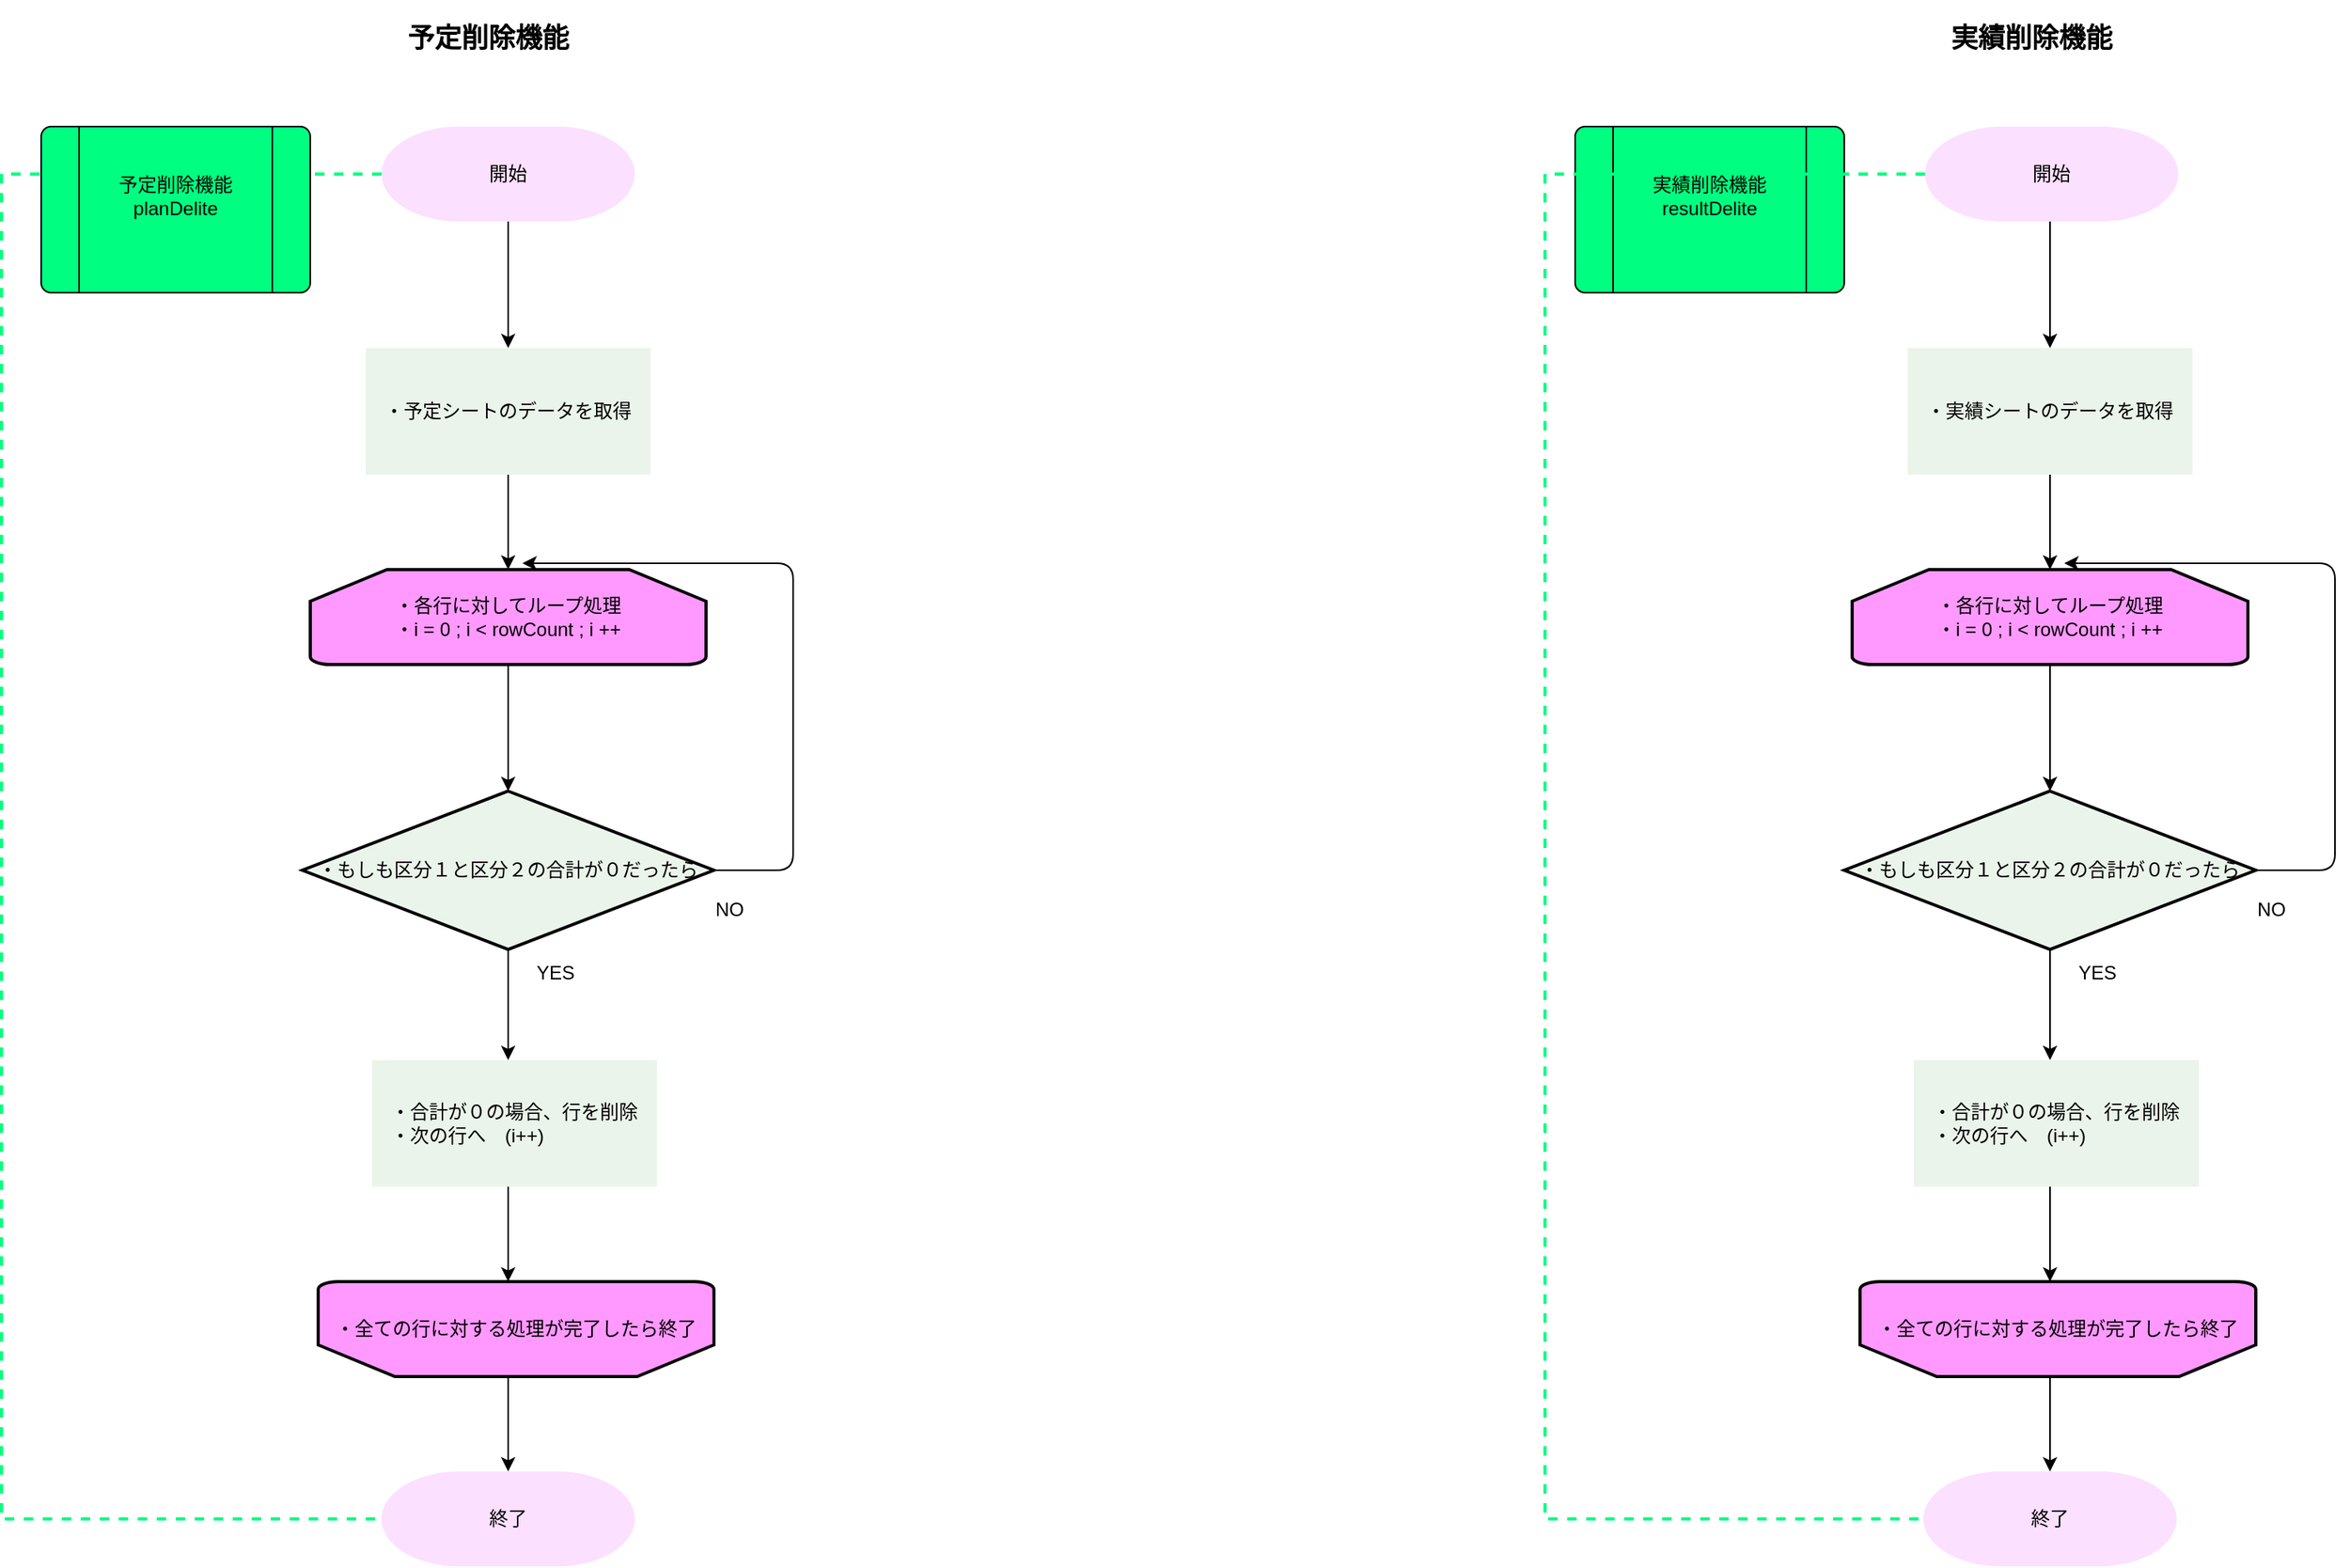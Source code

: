 <mxfile>
    <diagram id="EOn-nbgeJf4J-93F_MQr" name="ページ1">
        <mxGraphModel dx="808" dy="692" grid="0" gridSize="10" guides="1" tooltips="1" connect="1" arrows="1" fold="1" page="1" pageScale="1" pageWidth="827" pageHeight="1169" background="#ffffff" math="0" shadow="0">
            <root>
                <mxCell id="0"/>
                <mxCell id="1" parent="0"/>
                <mxCell id="2" value="&lt;font color=&quot;#000000&quot; style=&quot;font-size: 17px;&quot;&gt;予定削除機能&lt;/font&gt;" style="text;strokeColor=none;align=center;fillColor=none;html=1;verticalAlign=middle;whiteSpace=wrap;rounded=0;fontStyle=1;fontSize=17;" vertex="1" parent="1">
                    <mxGeometry x="383.5" y="160" width="206.5" height="49" as="geometry"/>
                </mxCell>
                <mxCell id="3" value="" style="edgeStyle=none;html=1;strokeColor=#000000;fontColor=#000000;" edge="1" parent="1" source="4" target="8">
                    <mxGeometry relative="1" as="geometry"/>
                </mxCell>
                <mxCell id="4" value="開始" style="strokeWidth=2;html=1;shape=mxgraph.flowchart.terminator;whiteSpace=wrap;fontColor=#000000;fillColor=#FCE0FF;strokeColor=none;" vertex="1" parent="1">
                    <mxGeometry x="420" y="240" width="160" height="60" as="geometry"/>
                </mxCell>
                <mxCell id="5" value="" style="strokeWidth=2;html=1;shape=mxgraph.flowchart.annotation_1;align=left;pointerEvents=1;dashed=1;labelBackgroundColor=none;strokeColor=#00FF80;fontSize=12;fontColor=#000000;fillColor=#CCFFE6;" vertex="1" parent="1">
                    <mxGeometry x="180" y="270" width="240" height="850" as="geometry"/>
                </mxCell>
                <mxCell id="30" value="" style="edgeStyle=none;html=1;strokeColor=#000000;" edge="1" parent="1" source="7">
                    <mxGeometry relative="1" as="geometry">
                        <mxPoint x="500" y="660" as="targetPoint"/>
                    </mxGeometry>
                </mxCell>
                <mxCell id="8" value="&lt;div style=&quot;text-align: left;&quot;&gt;・予定シートのデータを取得&lt;/div&gt;&lt;div style=&quot;text-align: left;&quot;&gt;&lt;/div&gt;" style="whiteSpace=wrap;html=1;fillColor=#EBF4EB;strokeColor=none;fontColor=#000000;strokeWidth=2;" vertex="1" parent="1">
                    <mxGeometry x="410" y="380" width="180" height="80" as="geometry"/>
                </mxCell>
                <mxCell id="9" value="" style="edgeStyle=none;html=1;strokeColor=#000000;fontColor=#000000;" edge="1" parent="1">
                    <mxGeometry relative="1" as="geometry">
                        <mxPoint x="500" y="460" as="sourcePoint"/>
                        <mxPoint x="500" y="520" as="targetPoint"/>
                    </mxGeometry>
                </mxCell>
                <mxCell id="11" value="YES" style="text;strokeColor=none;align=center;fillColor=none;html=1;verticalAlign=middle;whiteSpace=wrap;rounded=0;fontColor=#000000;" vertex="1" parent="1">
                    <mxGeometry x="500" y="760" width="60" height="30" as="geometry"/>
                </mxCell>
                <mxCell id="15" value="" style="verticalLabelPosition=bottom;verticalAlign=top;html=1;shape=process;whiteSpace=wrap;rounded=1;size=0.14;arcSize=6;fontColor=#000000;fillColor=#00FF80;" vertex="1" parent="1">
                    <mxGeometry x="205" y="240" width="170" height="105" as="geometry"/>
                </mxCell>
                <mxCell id="6" value="予定削除機能&lt;br&gt;planDelite" style="text;strokeColor=none;align=center;fillColor=none;html=1;verticalAlign=middle;whiteSpace=wrap;rounded=0;dashed=1;labelBackgroundColor=none;fontSize=12;fontColor=#000000;" vertex="1" parent="1">
                    <mxGeometry x="225" y="250" width="130" height="67.5" as="geometry"/>
                </mxCell>
                <mxCell id="16" value="&lt;font color=&quot;#000000&quot; style=&quot;font-size: 17px;&quot;&gt;実績削除機能&lt;/font&gt;" style="text;strokeColor=none;align=center;fillColor=none;html=1;verticalAlign=middle;whiteSpace=wrap;rounded=0;fontStyle=1;fontSize=17;" vertex="1" parent="1">
                    <mxGeometry x="1358.5" y="160" width="206.5" height="49" as="geometry"/>
                </mxCell>
                <mxCell id="18" value="開始" style="strokeWidth=2;html=1;shape=mxgraph.flowchart.terminator;whiteSpace=wrap;fontColor=#000000;fillColor=#FCE0FF;strokeColor=none;" vertex="1" parent="1">
                    <mxGeometry x="1395" y="240" width="160" height="60" as="geometry"/>
                </mxCell>
                <mxCell id="26" value="" style="verticalLabelPosition=bottom;verticalAlign=top;html=1;shape=process;whiteSpace=wrap;rounded=1;size=0.14;arcSize=6;fontColor=#000000;fillColor=#00FF80;" vertex="1" parent="1">
                    <mxGeometry x="1174" y="240" width="170" height="105" as="geometry"/>
                </mxCell>
                <mxCell id="28" value="" style="strokeWidth=2;html=1;shape=mxgraph.flowchart.annotation_1;align=left;pointerEvents=1;dashed=1;labelBackgroundColor=none;strokeColor=#00FF80;fontSize=12;fontColor=#000000;fillColor=#CCFFE6;" vertex="1" parent="1">
                    <mxGeometry x="1155" y="270" width="240" height="850" as="geometry"/>
                </mxCell>
                <mxCell id="7" value="&lt;div style=&quot;text-align: left;&quot;&gt;&lt;span style=&quot;color: rgb(0, 0, 0); background-color: initial;&quot;&gt;・各行に対してループ処理&lt;/span&gt;&lt;/div&gt;&lt;font color=&quot;#000000&quot;&gt;&lt;div style=&quot;text-align: left;&quot;&gt;&lt;span style=&quot;background-color: initial;&quot;&gt;・i = 0 ; i &amp;lt; rowCount ; i ++&lt;/span&gt;&lt;/div&gt;&lt;/font&gt;" style="strokeWidth=2;html=1;shape=mxgraph.flowchart.loop_limit;whiteSpace=wrap;fillColor=#FF99FF;" vertex="1" parent="1">
                    <mxGeometry x="375" y="520" width="250" height="60" as="geometry"/>
                </mxCell>
                <mxCell id="31" value="・もしも区分１と区分２の合計が０だったら" style="strokeWidth=2;html=1;shape=mxgraph.flowchart.decision;whiteSpace=wrap;fontColor=#000000;fillColor=#EBF4EB;" vertex="1" parent="1">
                    <mxGeometry x="370" y="660" width="260" height="100" as="geometry"/>
                </mxCell>
                <mxCell id="32" value="" style="edgeStyle=none;html=1;strokeColor=#000000;" edge="1" parent="1">
                    <mxGeometry relative="1" as="geometry">
                        <mxPoint x="500" y="760" as="sourcePoint"/>
                        <mxPoint x="500" y="830" as="targetPoint"/>
                    </mxGeometry>
                </mxCell>
                <mxCell id="33" value="" style="edgeStyle=none;orthogonalLoop=1;jettySize=auto;html=1;strokeColor=#000000;fontColor=#000000;exitX=1;exitY=0.5;exitDx=0;exitDy=0;exitPerimeter=0;entryX=0.536;entryY=-0.067;entryDx=0;entryDy=0;entryPerimeter=0;" edge="1" parent="1" target="7">
                    <mxGeometry width="80" relative="1" as="geometry">
                        <mxPoint x="630" y="710" as="sourcePoint"/>
                        <mxPoint x="630" y="510" as="targetPoint"/>
                        <Array as="points">
                            <mxPoint x="680" y="710"/>
                            <mxPoint x="680" y="516"/>
                        </Array>
                    </mxGeometry>
                </mxCell>
                <mxCell id="34" value="&lt;div style=&quot;text-align: left;&quot;&gt;・合計が０の場合、行を削除&lt;/div&gt;&lt;div style=&quot;text-align: left;&quot;&gt;・次の行へ　(i++)&lt;/div&gt;&lt;div style=&quot;text-align: left;&quot;&gt;&lt;/div&gt;" style="whiteSpace=wrap;html=1;fillColor=#EBF4EB;strokeColor=none;fontColor=#000000;strokeWidth=2;" vertex="1" parent="1">
                    <mxGeometry x="414" y="830" width="180" height="80" as="geometry"/>
                </mxCell>
                <mxCell id="35" value="" style="edgeStyle=none;html=1;strokeColor=#000000;" edge="1" parent="1">
                    <mxGeometry relative="1" as="geometry">
                        <mxPoint x="500" y="910" as="sourcePoint"/>
                        <mxPoint x="500" y="970" as="targetPoint"/>
                    </mxGeometry>
                </mxCell>
                <mxCell id="36" value="&lt;div style=&quot;text-align: left;&quot;&gt;&lt;font color=&quot;#000000&quot;&gt;・全ての行に対する処理が完了したら終了&lt;/font&gt;&lt;/div&gt;" style="strokeWidth=2;html=1;shape=mxgraph.flowchart.loop_limit;whiteSpace=wrap;fillColor=#FF99FF;direction=west;" vertex="1" parent="1">
                    <mxGeometry x="380" y="970" width="250" height="60" as="geometry"/>
                </mxCell>
                <mxCell id="37" value="NO" style="text;strokeColor=none;align=center;fillColor=none;html=1;verticalAlign=middle;whiteSpace=wrap;rounded=0;fontColor=#000000;" vertex="1" parent="1">
                    <mxGeometry x="610" y="720" width="60" height="30" as="geometry"/>
                </mxCell>
                <mxCell id="38" value="" style="edgeStyle=none;html=1;strokeColor=#000000;" edge="1" parent="1">
                    <mxGeometry relative="1" as="geometry">
                        <mxPoint x="500" y="1030" as="sourcePoint"/>
                        <mxPoint x="500" y="1090" as="targetPoint"/>
                    </mxGeometry>
                </mxCell>
                <mxCell id="39" value="終了" style="strokeWidth=2;html=1;shape=mxgraph.flowchart.terminator;whiteSpace=wrap;fontColor=#000000;fillColor=#FCE0FF;strokeColor=none;" vertex="1" parent="1">
                    <mxGeometry x="420" y="1090" width="160" height="60" as="geometry"/>
                </mxCell>
                <mxCell id="55" value="" style="edgeStyle=none;html=1;strokeColor=#000000;fontColor=#000000;" edge="1" parent="1" target="57">
                    <mxGeometry relative="1" as="geometry">
                        <mxPoint x="1474" y="300" as="sourcePoint"/>
                    </mxGeometry>
                </mxCell>
                <mxCell id="56" value="" style="edgeStyle=none;html=1;strokeColor=#000000;" edge="1" parent="1" source="60">
                    <mxGeometry relative="1" as="geometry">
                        <mxPoint x="1474" y="660" as="targetPoint"/>
                    </mxGeometry>
                </mxCell>
                <mxCell id="57" value="&lt;div style=&quot;text-align: left;&quot;&gt;・実績シートのデータを取得&lt;/div&gt;&lt;div style=&quot;text-align: left;&quot;&gt;&lt;/div&gt;" style="whiteSpace=wrap;html=1;fillColor=#EBF4EB;strokeColor=none;fontColor=#000000;strokeWidth=2;" vertex="1" parent="1">
                    <mxGeometry x="1384" y="380" width="180" height="80" as="geometry"/>
                </mxCell>
                <mxCell id="58" value="" style="edgeStyle=none;html=1;strokeColor=#000000;fontColor=#000000;" edge="1" parent="1">
                    <mxGeometry relative="1" as="geometry">
                        <mxPoint x="1474" y="460" as="sourcePoint"/>
                        <mxPoint x="1474" y="520" as="targetPoint"/>
                    </mxGeometry>
                </mxCell>
                <mxCell id="59" value="YES" style="text;strokeColor=none;align=center;fillColor=none;html=1;verticalAlign=middle;whiteSpace=wrap;rounded=0;fontColor=#000000;" vertex="1" parent="1">
                    <mxGeometry x="1474" y="760" width="60" height="30" as="geometry"/>
                </mxCell>
                <mxCell id="60" value="&lt;div style=&quot;text-align: left;&quot;&gt;&lt;span style=&quot;color: rgb(0, 0, 0); background-color: initial;&quot;&gt;・各行に対してループ処理&lt;/span&gt;&lt;/div&gt;&lt;font color=&quot;#000000&quot;&gt;&lt;div style=&quot;text-align: left;&quot;&gt;&lt;span style=&quot;background-color: initial;&quot;&gt;・i = 0 ; i &amp;lt; rowCount ; i ++&lt;/span&gt;&lt;/div&gt;&lt;/font&gt;" style="strokeWidth=2;html=1;shape=mxgraph.flowchart.loop_limit;whiteSpace=wrap;fillColor=#FF99FF;" vertex="1" parent="1">
                    <mxGeometry x="1349" y="520" width="250" height="60" as="geometry"/>
                </mxCell>
                <mxCell id="61" value="・もしも区分１と区分２の合計が０だったら" style="strokeWidth=2;html=1;shape=mxgraph.flowchart.decision;whiteSpace=wrap;fontColor=#000000;fillColor=#EBF4EB;" vertex="1" parent="1">
                    <mxGeometry x="1344" y="660" width="260" height="100" as="geometry"/>
                </mxCell>
                <mxCell id="62" value="" style="edgeStyle=none;html=1;strokeColor=#000000;" edge="1" parent="1">
                    <mxGeometry relative="1" as="geometry">
                        <mxPoint x="1474" y="760" as="sourcePoint"/>
                        <mxPoint x="1474" y="830" as="targetPoint"/>
                    </mxGeometry>
                </mxCell>
                <mxCell id="63" value="" style="edgeStyle=none;orthogonalLoop=1;jettySize=auto;html=1;strokeColor=#000000;fontColor=#000000;exitX=1;exitY=0.5;exitDx=0;exitDy=0;exitPerimeter=0;entryX=0.536;entryY=-0.067;entryDx=0;entryDy=0;entryPerimeter=0;" edge="1" parent="1" target="60">
                    <mxGeometry width="80" relative="1" as="geometry">
                        <mxPoint x="1604" y="710" as="sourcePoint"/>
                        <mxPoint x="1604" y="510" as="targetPoint"/>
                        <Array as="points">
                            <mxPoint x="1654" y="710"/>
                            <mxPoint x="1654" y="516"/>
                        </Array>
                    </mxGeometry>
                </mxCell>
                <mxCell id="64" value="&lt;div style=&quot;text-align: left;&quot;&gt;・合計が０の場合、行を削除&lt;/div&gt;&lt;div style=&quot;text-align: left;&quot;&gt;・次の行へ　(i++)&lt;/div&gt;&lt;div style=&quot;text-align: left;&quot;&gt;&lt;/div&gt;" style="whiteSpace=wrap;html=1;fillColor=#EBF4EB;strokeColor=none;fontColor=#000000;strokeWidth=2;" vertex="1" parent="1">
                    <mxGeometry x="1388" y="830" width="180" height="80" as="geometry"/>
                </mxCell>
                <mxCell id="65" value="" style="edgeStyle=none;html=1;strokeColor=#000000;" edge="1" parent="1">
                    <mxGeometry relative="1" as="geometry">
                        <mxPoint x="1474" y="910" as="sourcePoint"/>
                        <mxPoint x="1474" y="970" as="targetPoint"/>
                    </mxGeometry>
                </mxCell>
                <mxCell id="66" value="&lt;div style=&quot;text-align: left;&quot;&gt;&lt;font color=&quot;#000000&quot;&gt;・全ての行に対する処理が完了したら終了&lt;/font&gt;&lt;/div&gt;" style="strokeWidth=2;html=1;shape=mxgraph.flowchart.loop_limit;whiteSpace=wrap;fillColor=#FF99FF;direction=west;" vertex="1" parent="1">
                    <mxGeometry x="1354" y="970" width="250" height="60" as="geometry"/>
                </mxCell>
                <mxCell id="67" value="NO" style="text;strokeColor=none;align=center;fillColor=none;html=1;verticalAlign=middle;whiteSpace=wrap;rounded=0;fontColor=#000000;" vertex="1" parent="1">
                    <mxGeometry x="1584" y="720" width="60" height="30" as="geometry"/>
                </mxCell>
                <mxCell id="68" value="" style="edgeStyle=none;html=1;strokeColor=#000000;" edge="1" parent="1">
                    <mxGeometry relative="1" as="geometry">
                        <mxPoint x="1474" y="1030" as="sourcePoint"/>
                        <mxPoint x="1474" y="1090" as="targetPoint"/>
                    </mxGeometry>
                </mxCell>
                <mxCell id="69" value="終了" style="strokeWidth=2;html=1;shape=mxgraph.flowchart.terminator;whiteSpace=wrap;fontColor=#000000;fillColor=#FCE0FF;strokeColor=none;" vertex="1" parent="1">
                    <mxGeometry x="1394" y="1090" width="160" height="60" as="geometry"/>
                </mxCell>
                <mxCell id="27" value="実績削除機能&lt;br&gt;resultDelite" style="text;strokeColor=none;align=center;fillColor=none;html=1;verticalAlign=middle;whiteSpace=wrap;rounded=0;dashed=1;labelBackgroundColor=none;fontSize=12;fontColor=#000000;" vertex="1" parent="1">
                    <mxGeometry x="1194" y="250" width="130" height="67.5" as="geometry"/>
                </mxCell>
            </root>
        </mxGraphModel>
    </diagram>
</mxfile>